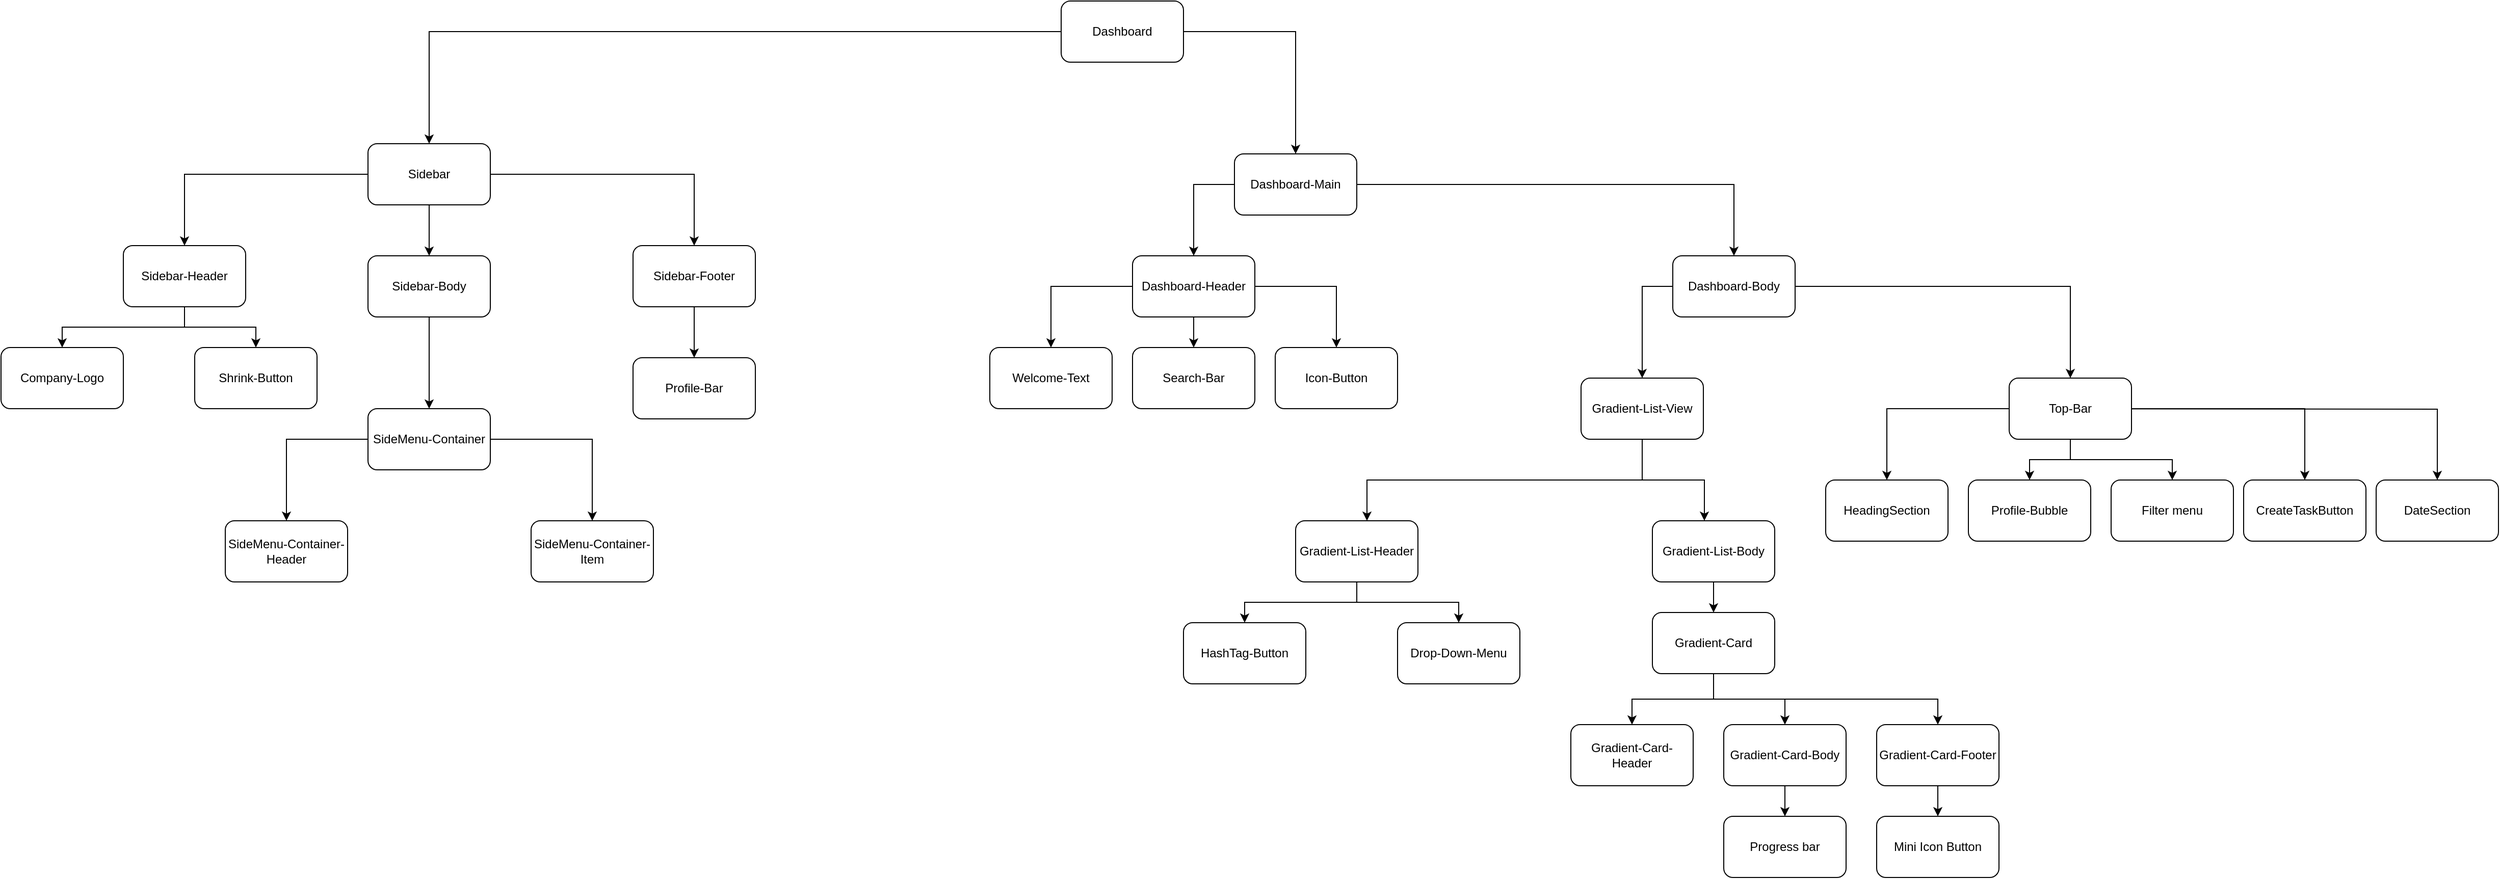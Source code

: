<mxfile version="24.7.14">
  <diagram name="Page-1" id="ks3TzywY5Gq7PTeisiEx">
    <mxGraphModel dx="2303" dy="1256" grid="1" gridSize="10" guides="1" tooltips="1" connect="1" arrows="1" fold="1" page="1" pageScale="1" pageWidth="827" pageHeight="1169" math="0" shadow="0">
      <root>
        <mxCell id="0" />
        <mxCell id="1" parent="0" />
        <mxCell id="IM6pTaCxfnVU0no1KhHv-2" style="edgeStyle=orthogonalEdgeStyle;rounded=0;orthogonalLoop=1;jettySize=auto;html=1;" edge="1" parent="1" source="IM6pTaCxfnVU0no1KhHv-1" target="IM6pTaCxfnVU0no1KhHv-5">
          <mxGeometry relative="1" as="geometry">
            <mxPoint x="220" y="250" as="targetPoint" />
          </mxGeometry>
        </mxCell>
        <mxCell id="IM6pTaCxfnVU0no1KhHv-3" style="edgeStyle=orthogonalEdgeStyle;rounded=0;orthogonalLoop=1;jettySize=auto;html=1;" edge="1" parent="1" source="IM6pTaCxfnVU0no1KhHv-1" target="IM6pTaCxfnVU0no1KhHv-4">
          <mxGeometry relative="1" as="geometry">
            <mxPoint x="450" y="240" as="targetPoint" />
          </mxGeometry>
        </mxCell>
        <mxCell id="IM6pTaCxfnVU0no1KhHv-1" value="Dashboard" style="rounded=1;whiteSpace=wrap;html=1;" vertex="1" parent="1">
          <mxGeometry x="260" y="90" width="120" height="60" as="geometry" />
        </mxCell>
        <mxCell id="IM6pTaCxfnVU0no1KhHv-6" style="edgeStyle=orthogonalEdgeStyle;rounded=0;orthogonalLoop=1;jettySize=auto;html=1;exitX=0;exitY=0.5;exitDx=0;exitDy=0;" edge="1" parent="1" source="IM6pTaCxfnVU0no1KhHv-4" target="IM6pTaCxfnVU0no1KhHv-7">
          <mxGeometry relative="1" as="geometry">
            <mxPoint x="390" y="370" as="targetPoint" />
          </mxGeometry>
        </mxCell>
        <mxCell id="IM6pTaCxfnVU0no1KhHv-20" style="edgeStyle=orthogonalEdgeStyle;rounded=0;orthogonalLoop=1;jettySize=auto;html=1;entryX=0.5;entryY=0;entryDx=0;entryDy=0;" edge="1" parent="1" source="IM6pTaCxfnVU0no1KhHv-4" target="IM6pTaCxfnVU0no1KhHv-9">
          <mxGeometry relative="1" as="geometry" />
        </mxCell>
        <mxCell id="IM6pTaCxfnVU0no1KhHv-4" value="Dashboard-Main" style="rounded=1;whiteSpace=wrap;html=1;" vertex="1" parent="1">
          <mxGeometry x="430" y="240" width="120" height="60" as="geometry" />
        </mxCell>
        <mxCell id="IM6pTaCxfnVU0no1KhHv-53" style="edgeStyle=orthogonalEdgeStyle;rounded=0;orthogonalLoop=1;jettySize=auto;html=1;" edge="1" parent="1" source="IM6pTaCxfnVU0no1KhHv-5" target="IM6pTaCxfnVU0no1KhHv-54">
          <mxGeometry relative="1" as="geometry">
            <mxPoint x="-600" y="360" as="targetPoint" />
          </mxGeometry>
        </mxCell>
        <mxCell id="IM6pTaCxfnVU0no1KhHv-55" style="edgeStyle=orthogonalEdgeStyle;rounded=0;orthogonalLoop=1;jettySize=auto;html=1;" edge="1" parent="1" source="IM6pTaCxfnVU0no1KhHv-5" target="IM6pTaCxfnVU0no1KhHv-56">
          <mxGeometry relative="1" as="geometry">
            <mxPoint x="-240" y="340" as="targetPoint" />
          </mxGeometry>
        </mxCell>
        <mxCell id="IM6pTaCxfnVU0no1KhHv-57" style="edgeStyle=orthogonalEdgeStyle;rounded=0;orthogonalLoop=1;jettySize=auto;html=1;" edge="1" parent="1" source="IM6pTaCxfnVU0no1KhHv-5" target="IM6pTaCxfnVU0no1KhHv-58">
          <mxGeometry relative="1" as="geometry">
            <mxPoint x="-420" y="330" as="targetPoint" />
          </mxGeometry>
        </mxCell>
        <mxCell id="IM6pTaCxfnVU0no1KhHv-5" value="Sidebar" style="rounded=1;whiteSpace=wrap;html=1;" vertex="1" parent="1">
          <mxGeometry x="-420" y="230" width="120" height="60" as="geometry" />
        </mxCell>
        <mxCell id="IM6pTaCxfnVU0no1KhHv-11" style="edgeStyle=orthogonalEdgeStyle;rounded=0;orthogonalLoop=1;jettySize=auto;html=1;entryX=0.5;entryY=0;entryDx=0;entryDy=0;" edge="1" parent="1" target="IM6pTaCxfnVU0no1KhHv-10">
          <mxGeometry relative="1" as="geometry">
            <mxPoint x="290" y="420" as="targetPoint" />
            <mxPoint x="1190" y="490" as="sourcePoint" />
          </mxGeometry>
        </mxCell>
        <mxCell id="IM6pTaCxfnVU0no1KhHv-13" style="edgeStyle=orthogonalEdgeStyle;rounded=0;orthogonalLoop=1;jettySize=auto;html=1;entryX=0.5;entryY=0;entryDx=0;entryDy=0;exitX=0;exitY=0.5;exitDx=0;exitDy=0;" edge="1" parent="1" source="IM6pTaCxfnVU0no1KhHv-45" target="IM6pTaCxfnVU0no1KhHv-12">
          <mxGeometry relative="1" as="geometry">
            <mxPoint x="1070" y="540" as="sourcePoint" />
            <mxPoint x="1070" y="500" as="targetPoint" />
          </mxGeometry>
        </mxCell>
        <mxCell id="IM6pTaCxfnVU0no1KhHv-14" style="edgeStyle=orthogonalEdgeStyle;rounded=0;orthogonalLoop=1;jettySize=auto;html=1;entryX=0.5;entryY=0;entryDx=0;entryDy=0;exitX=0.5;exitY=1;exitDx=0;exitDy=0;" edge="1" parent="1" source="IM6pTaCxfnVU0no1KhHv-45" target="IM6pTaCxfnVU0no1KhHv-15">
          <mxGeometry relative="1" as="geometry">
            <mxPoint x="620" y="480" as="targetPoint" />
            <mxPoint x="1060" y="510" as="sourcePoint" />
          </mxGeometry>
        </mxCell>
        <mxCell id="IM6pTaCxfnVU0no1KhHv-16" style="edgeStyle=orthogonalEdgeStyle;rounded=0;orthogonalLoop=1;jettySize=auto;html=1;exitX=0.5;exitY=1;exitDx=0;exitDy=0;" edge="1" parent="1" source="IM6pTaCxfnVU0no1KhHv-45" target="IM6pTaCxfnVU0no1KhHv-17">
          <mxGeometry relative="1" as="geometry">
            <mxPoint x="220" y="490" as="targetPoint" />
          </mxGeometry>
        </mxCell>
        <mxCell id="IM6pTaCxfnVU0no1KhHv-18" style="edgeStyle=orthogonalEdgeStyle;rounded=0;orthogonalLoop=1;jettySize=auto;html=1;exitX=1;exitY=0.5;exitDx=0;exitDy=0;" edge="1" parent="1" source="IM6pTaCxfnVU0no1KhHv-45" target="IM6pTaCxfnVU0no1KhHv-19">
          <mxGeometry relative="1" as="geometry">
            <mxPoint x="750" y="460" as="targetPoint" />
          </mxGeometry>
        </mxCell>
        <mxCell id="IM6pTaCxfnVU0no1KhHv-47" style="edgeStyle=orthogonalEdgeStyle;rounded=0;orthogonalLoop=1;jettySize=auto;html=1;" edge="1" parent="1" source="IM6pTaCxfnVU0no1KhHv-7" target="IM6pTaCxfnVU0no1KhHv-48">
          <mxGeometry relative="1" as="geometry">
            <mxPoint x="250" y="460" as="targetPoint" />
          </mxGeometry>
        </mxCell>
        <mxCell id="IM6pTaCxfnVU0no1KhHv-49" style="edgeStyle=orthogonalEdgeStyle;rounded=0;orthogonalLoop=1;jettySize=auto;html=1;" edge="1" parent="1" source="IM6pTaCxfnVU0no1KhHv-7" target="IM6pTaCxfnVU0no1KhHv-50">
          <mxGeometry relative="1" as="geometry">
            <mxPoint x="390" y="440" as="targetPoint" />
          </mxGeometry>
        </mxCell>
        <mxCell id="IM6pTaCxfnVU0no1KhHv-51" style="edgeStyle=orthogonalEdgeStyle;rounded=0;orthogonalLoop=1;jettySize=auto;html=1;" edge="1" parent="1" source="IM6pTaCxfnVU0no1KhHv-7" target="IM6pTaCxfnVU0no1KhHv-52">
          <mxGeometry relative="1" as="geometry">
            <mxPoint x="510" y="430" as="targetPoint" />
          </mxGeometry>
        </mxCell>
        <mxCell id="IM6pTaCxfnVU0no1KhHv-7" value="Dashboard-Header" style="rounded=1;whiteSpace=wrap;html=1;" vertex="1" parent="1">
          <mxGeometry x="330" y="340" width="120" height="60" as="geometry" />
        </mxCell>
        <mxCell id="IM6pTaCxfnVU0no1KhHv-21" style="edgeStyle=orthogonalEdgeStyle;rounded=0;orthogonalLoop=1;jettySize=auto;html=1;" edge="1" parent="1" source="IM6pTaCxfnVU0no1KhHv-9" target="IM6pTaCxfnVU0no1KhHv-22">
          <mxGeometry relative="1" as="geometry">
            <mxPoint x="800" y="460" as="targetPoint" />
            <Array as="points">
              <mxPoint x="830" y="370" />
            </Array>
          </mxGeometry>
        </mxCell>
        <mxCell id="IM6pTaCxfnVU0no1KhHv-44" style="edgeStyle=orthogonalEdgeStyle;rounded=0;orthogonalLoop=1;jettySize=auto;html=1;" edge="1" parent="1" source="IM6pTaCxfnVU0no1KhHv-9" target="IM6pTaCxfnVU0no1KhHv-45">
          <mxGeometry relative="1" as="geometry">
            <mxPoint x="1050" y="450" as="targetPoint" />
          </mxGeometry>
        </mxCell>
        <mxCell id="IM6pTaCxfnVU0no1KhHv-9" value="Dashboard-Body" style="rounded=1;whiteSpace=wrap;html=1;" vertex="1" parent="1">
          <mxGeometry x="860" y="340" width="120" height="60" as="geometry" />
        </mxCell>
        <mxCell id="IM6pTaCxfnVU0no1KhHv-10" value="DateSection" style="rounded=1;whiteSpace=wrap;html=1;" vertex="1" parent="1">
          <mxGeometry x="1550" y="560" width="120" height="60" as="geometry" />
        </mxCell>
        <mxCell id="IM6pTaCxfnVU0no1KhHv-12" value="HeadingSection" style="rounded=1;whiteSpace=wrap;html=1;" vertex="1" parent="1">
          <mxGeometry x="1010" y="560" width="120" height="60" as="geometry" />
        </mxCell>
        <mxCell id="IM6pTaCxfnVU0no1KhHv-15" value="Profile-Bubble" style="rounded=1;whiteSpace=wrap;html=1;" vertex="1" parent="1">
          <mxGeometry x="1150" y="560" width="120" height="60" as="geometry" />
        </mxCell>
        <mxCell id="IM6pTaCxfnVU0no1KhHv-17" value="Filter menu" style="rounded=1;whiteSpace=wrap;html=1;" vertex="1" parent="1">
          <mxGeometry x="1290" y="560" width="120" height="60" as="geometry" />
        </mxCell>
        <mxCell id="IM6pTaCxfnVU0no1KhHv-19" value="CreateTaskButton" style="rounded=1;whiteSpace=wrap;html=1;" vertex="1" parent="1">
          <mxGeometry x="1420" y="560" width="120" height="60" as="geometry" />
        </mxCell>
        <mxCell id="IM6pTaCxfnVU0no1KhHv-23" style="edgeStyle=orthogonalEdgeStyle;rounded=0;orthogonalLoop=1;jettySize=auto;html=1;" edge="1" parent="1" source="IM6pTaCxfnVU0no1KhHv-22" target="IM6pTaCxfnVU0no1KhHv-24">
          <mxGeometry relative="1" as="geometry">
            <mxPoint x="770" y="630" as="targetPoint" />
            <Array as="points">
              <mxPoint x="830" y="560" />
              <mxPoint x="560" y="560" />
            </Array>
          </mxGeometry>
        </mxCell>
        <mxCell id="IM6pTaCxfnVU0no1KhHv-25" style="edgeStyle=orthogonalEdgeStyle;rounded=0;orthogonalLoop=1;jettySize=auto;html=1;" edge="1" parent="1" source="IM6pTaCxfnVU0no1KhHv-22" target="IM6pTaCxfnVU0no1KhHv-26">
          <mxGeometry relative="1" as="geometry">
            <mxPoint x="890" y="600" as="targetPoint" />
            <Array as="points">
              <mxPoint x="830" y="560" />
              <mxPoint x="891" y="560" />
            </Array>
          </mxGeometry>
        </mxCell>
        <mxCell id="IM6pTaCxfnVU0no1KhHv-22" value="Gradient-List-View" style="rounded=1;whiteSpace=wrap;html=1;" vertex="1" parent="1">
          <mxGeometry x="770" y="460" width="120" height="60" as="geometry" />
        </mxCell>
        <mxCell id="IM6pTaCxfnVU0no1KhHv-38" style="edgeStyle=orthogonalEdgeStyle;rounded=0;orthogonalLoop=1;jettySize=auto;html=1;" edge="1" parent="1" source="IM6pTaCxfnVU0no1KhHv-24" target="IM6pTaCxfnVU0no1KhHv-39">
          <mxGeometry relative="1" as="geometry">
            <mxPoint x="440" y="720" as="targetPoint" />
          </mxGeometry>
        </mxCell>
        <mxCell id="IM6pTaCxfnVU0no1KhHv-40" style="edgeStyle=orthogonalEdgeStyle;rounded=0;orthogonalLoop=1;jettySize=auto;html=1;exitX=0.5;exitY=1;exitDx=0;exitDy=0;" edge="1" parent="1" source="IM6pTaCxfnVU0no1KhHv-24" target="IM6pTaCxfnVU0no1KhHv-41">
          <mxGeometry relative="1" as="geometry">
            <mxPoint x="650" y="720" as="targetPoint" />
          </mxGeometry>
        </mxCell>
        <mxCell id="IM6pTaCxfnVU0no1KhHv-24" value="Gradient-List-Header" style="rounded=1;whiteSpace=wrap;html=1;" vertex="1" parent="1">
          <mxGeometry x="490" y="600" width="120" height="60" as="geometry" />
        </mxCell>
        <mxCell id="IM6pTaCxfnVU0no1KhHv-27" style="edgeStyle=orthogonalEdgeStyle;rounded=0;orthogonalLoop=1;jettySize=auto;html=1;" edge="1" parent="1" source="IM6pTaCxfnVU0no1KhHv-26" target="IM6pTaCxfnVU0no1KhHv-28">
          <mxGeometry relative="1" as="geometry">
            <mxPoint x="900" y="720" as="targetPoint" />
          </mxGeometry>
        </mxCell>
        <mxCell id="IM6pTaCxfnVU0no1KhHv-26" value="Gradient-List-Body" style="rounded=1;whiteSpace=wrap;html=1;" vertex="1" parent="1">
          <mxGeometry x="840" y="600" width="120" height="60" as="geometry" />
        </mxCell>
        <mxCell id="IM6pTaCxfnVU0no1KhHv-30" style="edgeStyle=orthogonalEdgeStyle;rounded=0;orthogonalLoop=1;jettySize=auto;html=1;" edge="1" parent="1" source="IM6pTaCxfnVU0no1KhHv-28" target="IM6pTaCxfnVU0no1KhHv-31">
          <mxGeometry relative="1" as="geometry">
            <mxPoint x="820" y="830" as="targetPoint" />
          </mxGeometry>
        </mxCell>
        <mxCell id="IM6pTaCxfnVU0no1KhHv-32" style="edgeStyle=orthogonalEdgeStyle;rounded=0;orthogonalLoop=1;jettySize=auto;html=1;" edge="1" parent="1" source="IM6pTaCxfnVU0no1KhHv-28" target="IM6pTaCxfnVU0no1KhHv-33">
          <mxGeometry relative="1" as="geometry">
            <mxPoint x="960" y="800" as="targetPoint" />
          </mxGeometry>
        </mxCell>
        <mxCell id="IM6pTaCxfnVU0no1KhHv-34" style="edgeStyle=orthogonalEdgeStyle;rounded=0;orthogonalLoop=1;jettySize=auto;html=1;exitX=0.5;exitY=1;exitDx=0;exitDy=0;" edge="1" parent="1" source="IM6pTaCxfnVU0no1KhHv-28" target="IM6pTaCxfnVU0no1KhHv-35">
          <mxGeometry relative="1" as="geometry">
            <mxPoint x="1100" y="780" as="targetPoint" />
          </mxGeometry>
        </mxCell>
        <mxCell id="IM6pTaCxfnVU0no1KhHv-28" value="Gradient-Card" style="rounded=1;whiteSpace=wrap;html=1;" vertex="1" parent="1">
          <mxGeometry x="840" y="690" width="120" height="60" as="geometry" />
        </mxCell>
        <mxCell id="IM6pTaCxfnVU0no1KhHv-31" value="Gradient-Card-Header" style="rounded=1;whiteSpace=wrap;html=1;" vertex="1" parent="1">
          <mxGeometry x="760" y="800" width="120" height="60" as="geometry" />
        </mxCell>
        <mxCell id="IM6pTaCxfnVU0no1KhHv-36" style="edgeStyle=orthogonalEdgeStyle;rounded=0;orthogonalLoop=1;jettySize=auto;html=1;" edge="1" parent="1" source="IM6pTaCxfnVU0no1KhHv-33" target="IM6pTaCxfnVU0no1KhHv-37">
          <mxGeometry relative="1" as="geometry">
            <mxPoint x="970" y="920" as="targetPoint" />
          </mxGeometry>
        </mxCell>
        <mxCell id="IM6pTaCxfnVU0no1KhHv-33" value="Gradient-Card-Body" style="rounded=1;whiteSpace=wrap;html=1;" vertex="1" parent="1">
          <mxGeometry x="910" y="800" width="120" height="60" as="geometry" />
        </mxCell>
        <mxCell id="IM6pTaCxfnVU0no1KhHv-42" style="edgeStyle=orthogonalEdgeStyle;rounded=0;orthogonalLoop=1;jettySize=auto;html=1;" edge="1" parent="1" source="IM6pTaCxfnVU0no1KhHv-35" target="IM6pTaCxfnVU0no1KhHv-43">
          <mxGeometry relative="1" as="geometry">
            <mxPoint x="1120" y="900" as="targetPoint" />
          </mxGeometry>
        </mxCell>
        <mxCell id="IM6pTaCxfnVU0no1KhHv-35" value="Gradient-Card-Footer" style="rounded=1;whiteSpace=wrap;html=1;" vertex="1" parent="1">
          <mxGeometry x="1060" y="800" width="120" height="60" as="geometry" />
        </mxCell>
        <mxCell id="IM6pTaCxfnVU0no1KhHv-37" value="Progress bar" style="rounded=1;whiteSpace=wrap;html=1;" vertex="1" parent="1">
          <mxGeometry x="910" y="890" width="120" height="60" as="geometry" />
        </mxCell>
        <mxCell id="IM6pTaCxfnVU0no1KhHv-39" value="HashTag-Button" style="rounded=1;whiteSpace=wrap;html=1;" vertex="1" parent="1">
          <mxGeometry x="380" y="700" width="120" height="60" as="geometry" />
        </mxCell>
        <mxCell id="IM6pTaCxfnVU0no1KhHv-41" value="Drop-Down-Menu" style="rounded=1;whiteSpace=wrap;html=1;" vertex="1" parent="1">
          <mxGeometry x="590" y="700" width="120" height="60" as="geometry" />
        </mxCell>
        <mxCell id="IM6pTaCxfnVU0no1KhHv-43" value="Mini Icon Button" style="rounded=1;whiteSpace=wrap;html=1;" vertex="1" parent="1">
          <mxGeometry x="1060" y="890" width="120" height="60" as="geometry" />
        </mxCell>
        <mxCell id="IM6pTaCxfnVU0no1KhHv-45" value="Top-Bar" style="rounded=1;whiteSpace=wrap;html=1;" vertex="1" parent="1">
          <mxGeometry x="1190" y="460" width="120" height="60" as="geometry" />
        </mxCell>
        <mxCell id="IM6pTaCxfnVU0no1KhHv-48" value="Welcome-Text" style="rounded=1;whiteSpace=wrap;html=1;" vertex="1" parent="1">
          <mxGeometry x="190" y="430" width="120" height="60" as="geometry" />
        </mxCell>
        <mxCell id="IM6pTaCxfnVU0no1KhHv-50" value="Search-Bar" style="rounded=1;whiteSpace=wrap;html=1;" vertex="1" parent="1">
          <mxGeometry x="330" y="430" width="120" height="60" as="geometry" />
        </mxCell>
        <mxCell id="IM6pTaCxfnVU0no1KhHv-52" value="Icon-Button" style="rounded=1;whiteSpace=wrap;html=1;" vertex="1" parent="1">
          <mxGeometry x="470" y="430" width="120" height="60" as="geometry" />
        </mxCell>
        <mxCell id="IM6pTaCxfnVU0no1KhHv-59" style="edgeStyle=orthogonalEdgeStyle;rounded=0;orthogonalLoop=1;jettySize=auto;html=1;" edge="1" parent="1" source="IM6pTaCxfnVU0no1KhHv-54" target="IM6pTaCxfnVU0no1KhHv-60">
          <mxGeometry relative="1" as="geometry">
            <mxPoint x="-720" y="440" as="targetPoint" />
          </mxGeometry>
        </mxCell>
        <mxCell id="IM6pTaCxfnVU0no1KhHv-61" style="edgeStyle=orthogonalEdgeStyle;rounded=0;orthogonalLoop=1;jettySize=auto;html=1;" edge="1" parent="1" source="IM6pTaCxfnVU0no1KhHv-54" target="IM6pTaCxfnVU0no1KhHv-62">
          <mxGeometry relative="1" as="geometry">
            <mxPoint x="-540" y="430" as="targetPoint" />
          </mxGeometry>
        </mxCell>
        <mxCell id="IM6pTaCxfnVU0no1KhHv-54" value="Sidebar-Header" style="rounded=1;whiteSpace=wrap;html=1;" vertex="1" parent="1">
          <mxGeometry x="-660" y="330" width="120" height="60" as="geometry" />
        </mxCell>
        <mxCell id="IM6pTaCxfnVU0no1KhHv-70" value="" style="edgeStyle=orthogonalEdgeStyle;rounded=0;orthogonalLoop=1;jettySize=auto;html=1;" edge="1" parent="1" source="IM6pTaCxfnVU0no1KhHv-56" target="IM6pTaCxfnVU0no1KhHv-69">
          <mxGeometry relative="1" as="geometry" />
        </mxCell>
        <mxCell id="IM6pTaCxfnVU0no1KhHv-56" value="Sidebar-Footer" style="rounded=1;whiteSpace=wrap;html=1;" vertex="1" parent="1">
          <mxGeometry x="-160" y="330" width="120" height="60" as="geometry" />
        </mxCell>
        <mxCell id="IM6pTaCxfnVU0no1KhHv-63" style="edgeStyle=orthogonalEdgeStyle;rounded=0;orthogonalLoop=1;jettySize=auto;html=1;" edge="1" parent="1" source="IM6pTaCxfnVU0no1KhHv-58" target="IM6pTaCxfnVU0no1KhHv-64">
          <mxGeometry relative="1" as="geometry">
            <mxPoint x="-360" y="440" as="targetPoint" />
          </mxGeometry>
        </mxCell>
        <mxCell id="IM6pTaCxfnVU0no1KhHv-58" value="Sidebar-Body" style="rounded=1;whiteSpace=wrap;html=1;" vertex="1" parent="1">
          <mxGeometry x="-420" y="340" width="120" height="60" as="geometry" />
        </mxCell>
        <mxCell id="IM6pTaCxfnVU0no1KhHv-60" value="Company-Logo" style="rounded=1;whiteSpace=wrap;html=1;" vertex="1" parent="1">
          <mxGeometry x="-780" y="430" width="120" height="60" as="geometry" />
        </mxCell>
        <mxCell id="IM6pTaCxfnVU0no1KhHv-62" value="Shrink-Button" style="rounded=1;whiteSpace=wrap;html=1;" vertex="1" parent="1">
          <mxGeometry x="-590" y="430" width="120" height="60" as="geometry" />
        </mxCell>
        <mxCell id="IM6pTaCxfnVU0no1KhHv-65" style="edgeStyle=orthogonalEdgeStyle;rounded=0;orthogonalLoop=1;jettySize=auto;html=1;" edge="1" parent="1" source="IM6pTaCxfnVU0no1KhHv-64" target="IM6pTaCxfnVU0no1KhHv-66">
          <mxGeometry relative="1" as="geometry">
            <mxPoint x="-480" y="600" as="targetPoint" />
          </mxGeometry>
        </mxCell>
        <mxCell id="IM6pTaCxfnVU0no1KhHv-67" style="edgeStyle=orthogonalEdgeStyle;rounded=0;orthogonalLoop=1;jettySize=auto;html=1;" edge="1" parent="1" source="IM6pTaCxfnVU0no1KhHv-64" target="IM6pTaCxfnVU0no1KhHv-68">
          <mxGeometry relative="1" as="geometry">
            <mxPoint x="-200" y="600" as="targetPoint" />
          </mxGeometry>
        </mxCell>
        <mxCell id="IM6pTaCxfnVU0no1KhHv-64" value="SideMenu-Container" style="rounded=1;whiteSpace=wrap;html=1;" vertex="1" parent="1">
          <mxGeometry x="-420" y="490" width="120" height="60" as="geometry" />
        </mxCell>
        <mxCell id="IM6pTaCxfnVU0no1KhHv-66" value="SideMenu-Container-Header" style="rounded=1;whiteSpace=wrap;html=1;" vertex="1" parent="1">
          <mxGeometry x="-560" y="600" width="120" height="60" as="geometry" />
        </mxCell>
        <mxCell id="IM6pTaCxfnVU0no1KhHv-68" value="SideMenu-Container-Item" style="rounded=1;whiteSpace=wrap;html=1;" vertex="1" parent="1">
          <mxGeometry x="-260" y="600" width="120" height="60" as="geometry" />
        </mxCell>
        <mxCell id="IM6pTaCxfnVU0no1KhHv-69" value="Profile-Bar" style="whiteSpace=wrap;html=1;rounded=1;" vertex="1" parent="1">
          <mxGeometry x="-160" y="440" width="120" height="60" as="geometry" />
        </mxCell>
      </root>
    </mxGraphModel>
  </diagram>
</mxfile>
